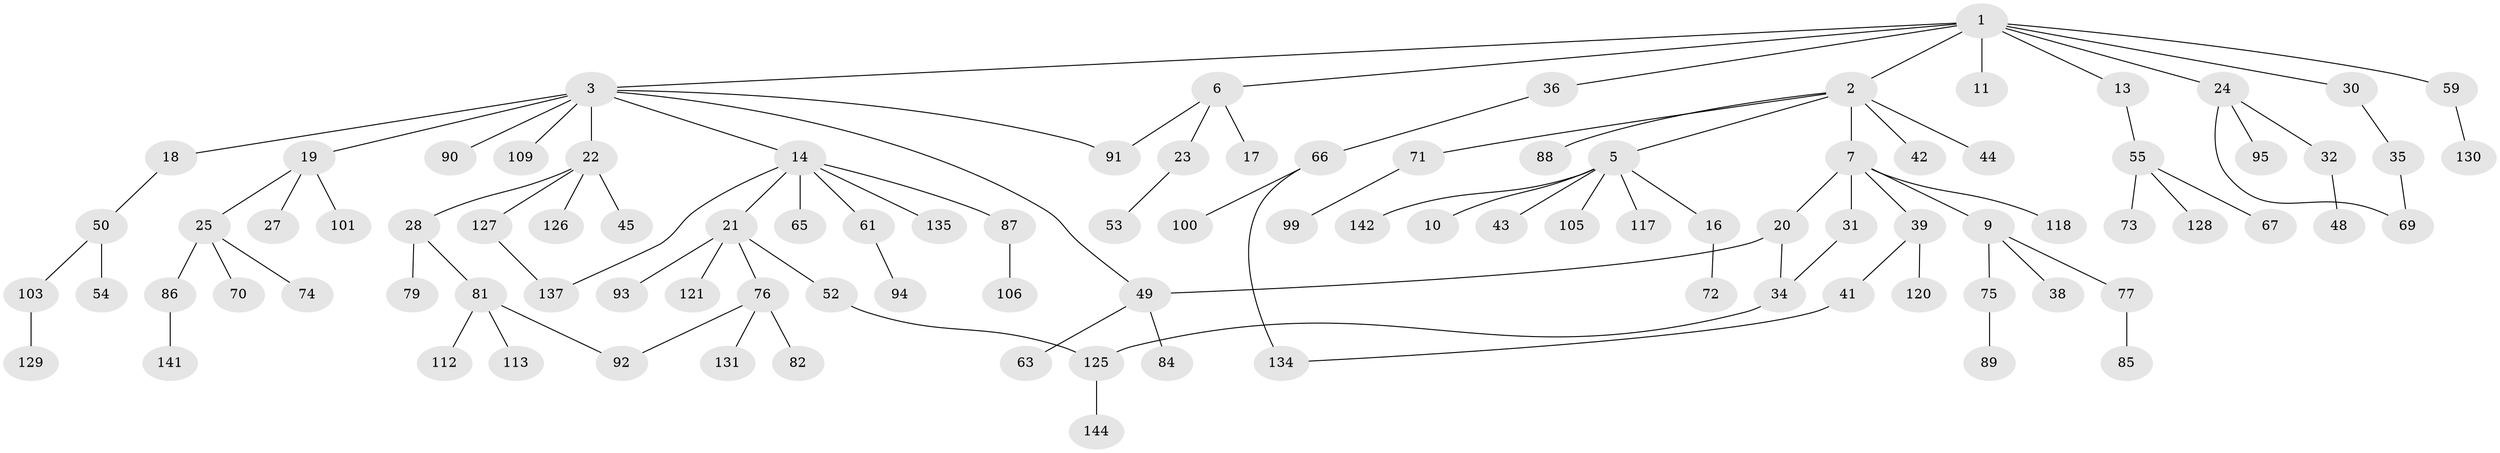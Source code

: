 // Generated by graph-tools (version 1.1) at 2025/51/02/27/25 19:51:39]
// undirected, 99 vertices, 106 edges
graph export_dot {
graph [start="1"]
  node [color=gray90,style=filled];
  1 [super="+4"];
  2 [super="+12"];
  3 [super="+15"];
  5 [super="+8"];
  6 [super="+123"];
  7 [super="+102"];
  9 [super="+37"];
  10 [super="+58"];
  11;
  13 [super="+68"];
  14 [super="+33"];
  16 [super="+26"];
  17;
  18;
  19 [super="+60"];
  20 [super="+56"];
  21 [super="+29"];
  22 [super="+46"];
  23 [super="+40"];
  24 [super="+122"];
  25 [super="+47"];
  27 [super="+108"];
  28 [super="+62"];
  30;
  31 [super="+133"];
  32;
  34;
  35 [super="+116"];
  36;
  38;
  39 [super="+80"];
  41 [super="+83"];
  42;
  43 [super="+111"];
  44;
  45;
  48 [super="+119"];
  49 [super="+57"];
  50 [super="+51"];
  52 [super="+97"];
  53;
  54;
  55 [super="+64"];
  59;
  61 [super="+96"];
  63;
  65;
  66;
  67;
  69;
  70;
  71 [super="+107"];
  72 [super="+114"];
  73;
  74;
  75;
  76 [super="+78"];
  77;
  79;
  81 [super="+98"];
  82;
  84;
  85 [super="+124"];
  86;
  87;
  88;
  89 [super="+132"];
  90 [super="+136"];
  91;
  92 [super="+115"];
  93;
  94;
  95;
  99 [super="+110"];
  100 [super="+104"];
  101;
  103;
  105;
  106;
  109;
  112 [super="+140"];
  113 [super="+145"];
  117;
  118;
  120 [super="+143"];
  121;
  125 [super="+138"];
  126;
  127;
  128;
  129;
  130;
  131;
  134 [super="+139"];
  135;
  137;
  141;
  142;
  144;
  1 -- 2;
  1 -- 3;
  1 -- 11;
  1 -- 36;
  1 -- 6;
  1 -- 24;
  1 -- 59;
  1 -- 13;
  1 -- 30;
  2 -- 5;
  2 -- 7;
  2 -- 42;
  2 -- 88;
  2 -- 44;
  2 -- 71;
  3 -- 14;
  3 -- 19;
  3 -- 22;
  3 -- 49;
  3 -- 90;
  3 -- 91;
  3 -- 109;
  3 -- 18;
  5 -- 43;
  5 -- 105;
  5 -- 16;
  5 -- 117;
  5 -- 10;
  5 -- 142;
  6 -- 17;
  6 -- 23;
  6 -- 91;
  7 -- 9;
  7 -- 20;
  7 -- 31;
  7 -- 39;
  7 -- 118;
  9 -- 38;
  9 -- 77;
  9 -- 75;
  13 -- 55;
  14 -- 21;
  14 -- 61;
  14 -- 65;
  14 -- 137;
  14 -- 87;
  14 -- 135;
  16 -- 72;
  18 -- 50;
  19 -- 25;
  19 -- 27;
  19 -- 101;
  20 -- 34;
  20 -- 49;
  21 -- 52;
  21 -- 121;
  21 -- 93;
  21 -- 76;
  22 -- 28;
  22 -- 45;
  22 -- 127;
  22 -- 126;
  23 -- 53;
  24 -- 32;
  24 -- 69;
  24 -- 95;
  25 -- 70;
  25 -- 86;
  25 -- 74;
  28 -- 81;
  28 -- 79;
  30 -- 35;
  31 -- 34;
  32 -- 48;
  34 -- 125;
  35 -- 69;
  36 -- 66;
  39 -- 41;
  39 -- 120;
  41 -- 134;
  49 -- 63;
  49 -- 84;
  50 -- 54;
  50 -- 103;
  52 -- 125;
  55 -- 73;
  55 -- 128;
  55 -- 67;
  59 -- 130;
  61 -- 94;
  66 -- 100;
  66 -- 134;
  71 -- 99;
  75 -- 89;
  76 -- 82;
  76 -- 131;
  76 -- 92;
  77 -- 85;
  81 -- 112;
  81 -- 113;
  81 -- 92;
  86 -- 141;
  87 -- 106;
  103 -- 129;
  125 -- 144;
  127 -- 137;
}
